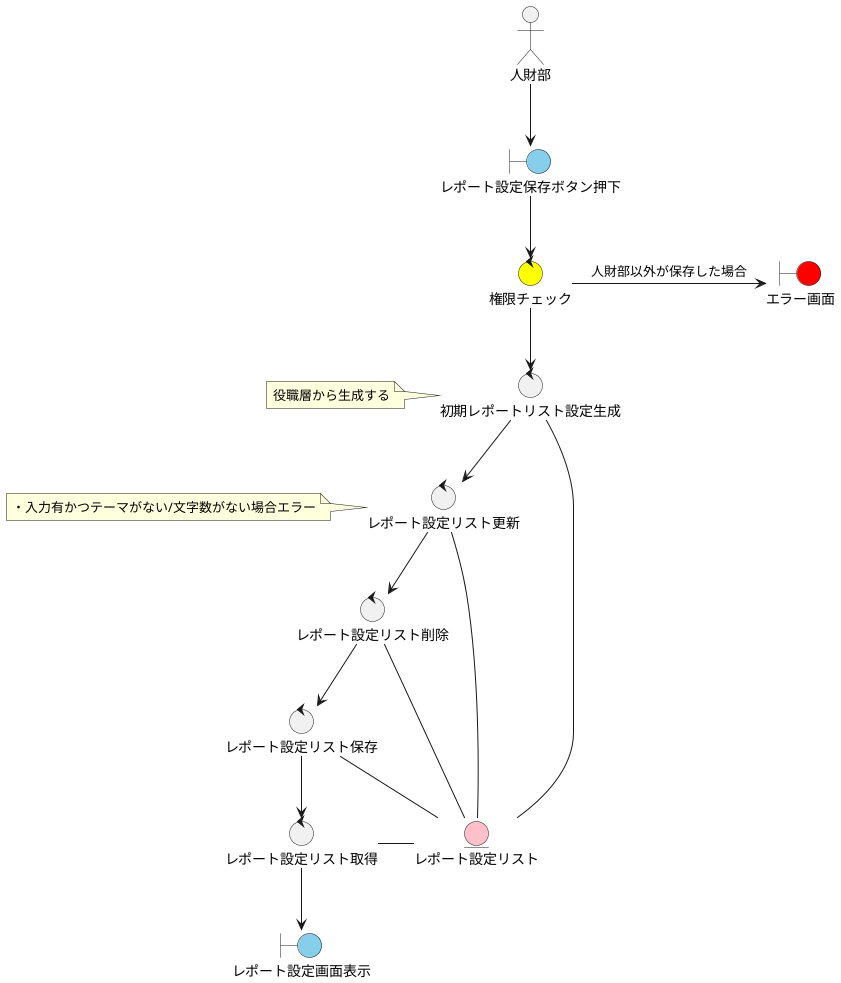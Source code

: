 @startuml

top to bottom direction

'アクター
actor 人財部

'バウンダリ
boundary レポート設定保存ボタン押下 #skyblue
boundary レポート設定画面表示 #skyblue
boundary エラー画面 #red

'コントロール
control 権限チェック #Yellow
control 初期レポートリスト設定生成
note left of 初期レポートリスト設定生成
役職層から生成する
end note 
control レポート設定リスト更新
note left of レポート設定リスト更新
・入力有かつテーマがない/文字数がない場合エラー
end note 
control レポート設定リスト削除
control レポート設定リスト保存
control レポート設定リスト取得

'エンティティ
entity レポート設定リスト #pink

'処理概要
人財部 --> レポート設定保存ボタン押下
レポート設定保存ボタン押下 --> 権限チェック
権限チェック --> 初期レポートリスト設定生成
権限チェック -> エラー画面 : 人財部以外が保存した場合
初期レポートリスト設定生成 - レポート設定リスト
初期レポートリスト設定生成 --> レポート設定リスト更新
レポート設定リスト更新 - レポート設定リスト
レポート設定リスト更新 --> レポート設定リスト削除
レポート設定リスト削除 - レポート設定リスト
レポート設定リスト削除 --> レポート設定リスト保存
レポート設定リスト保存 - レポート設定リスト
レポート設定リスト保存 --> レポート設定リスト取得 
レポート設定リスト取得 - レポート設定リスト 
レポート設定リスト取得 --> レポート設定画面表示

@enduml